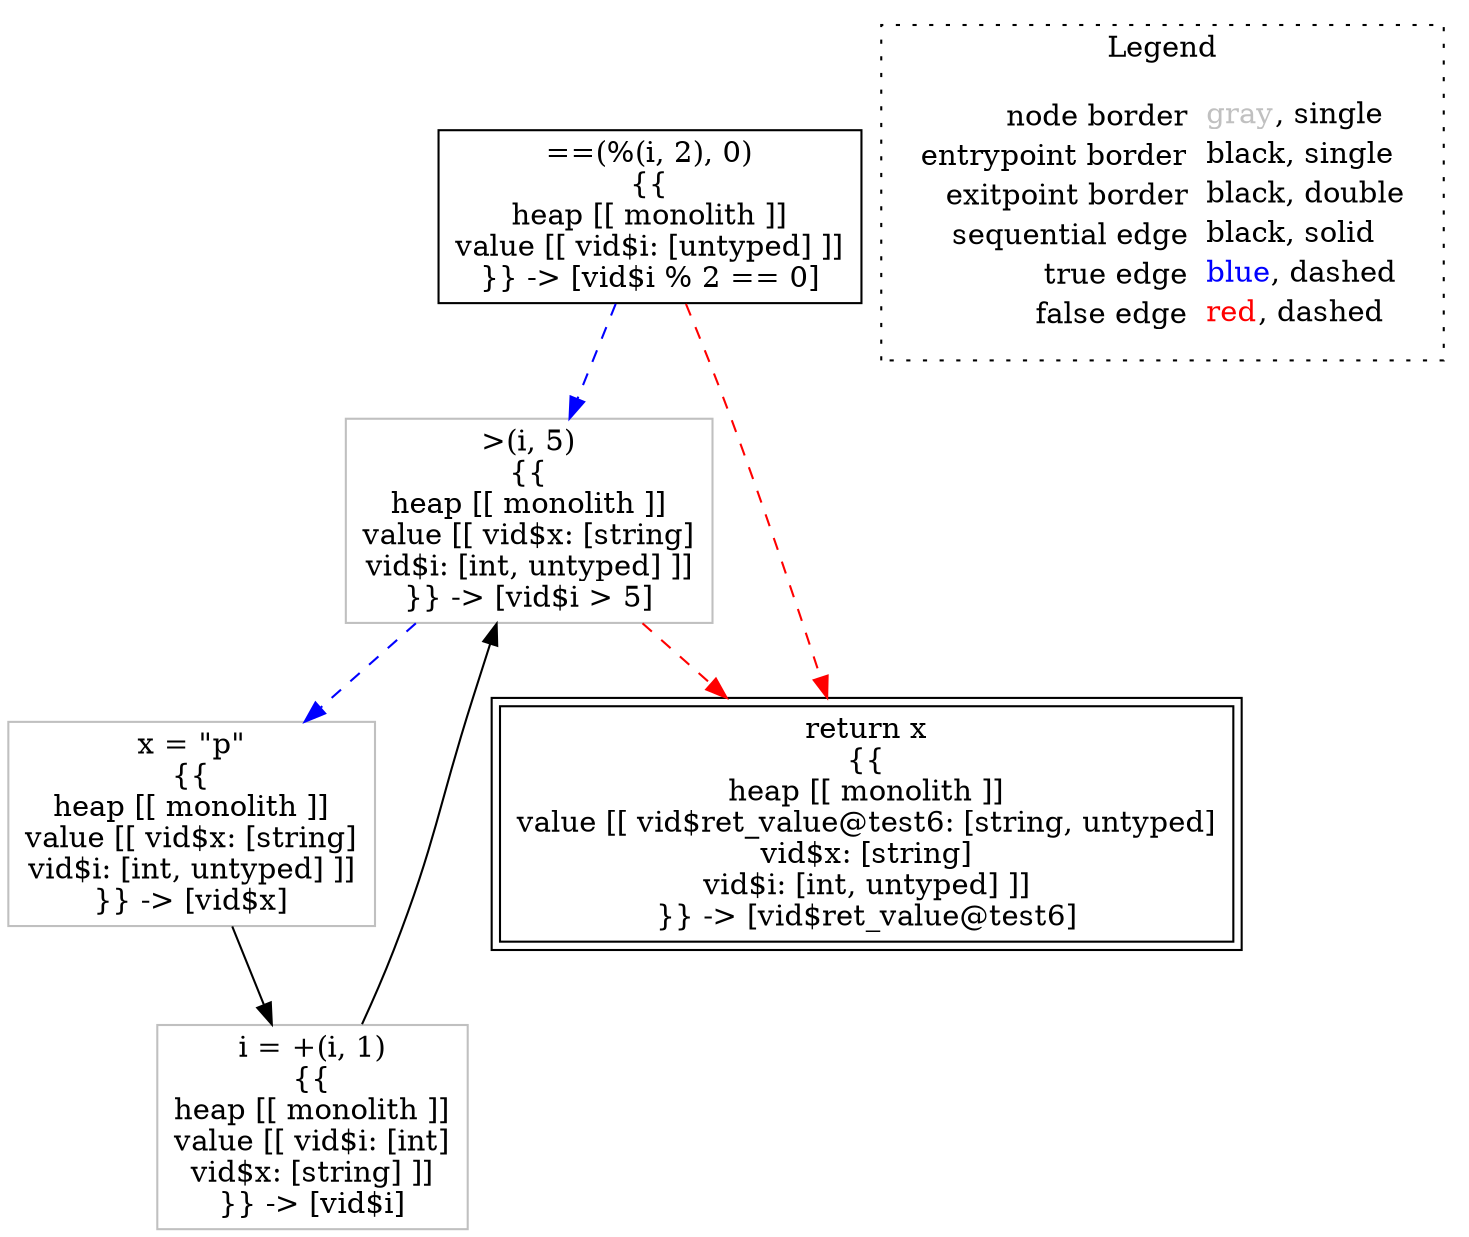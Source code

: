 digraph {
	"node0" [shape="rect",color="black",label=<==(%(i, 2), 0)<BR/>{{<BR/>heap [[ monolith ]]<BR/>value [[ vid$i: [untyped] ]]<BR/>}} -&gt; [vid$i % 2 == 0]>];
	"node1" [shape="rect",color="gray",label=<&gt;(i, 5)<BR/>{{<BR/>heap [[ monolith ]]<BR/>value [[ vid$x: [string]<BR/>vid$i: [int, untyped] ]]<BR/>}} -&gt; [vid$i &gt; 5]>];
	"node2" [shape="rect",color="gray",label=<x = &quot;p&quot;<BR/>{{<BR/>heap [[ monolith ]]<BR/>value [[ vid$x: [string]<BR/>vid$i: [int, untyped] ]]<BR/>}} -&gt; [vid$x]>];
	"node3" [shape="rect",color="black",peripheries="2",label=<return x<BR/>{{<BR/>heap [[ monolith ]]<BR/>value [[ vid$ret_value@test6: [string, untyped]<BR/>vid$x: [string]<BR/>vid$i: [int, untyped] ]]<BR/>}} -&gt; [vid$ret_value@test6]>];
	"node4" [shape="rect",color="gray",label=<i = +(i, 1)<BR/>{{<BR/>heap [[ monolith ]]<BR/>value [[ vid$i: [int]<BR/>vid$x: [string] ]]<BR/>}} -&gt; [vid$i]>];
	"node1" -> "node2" [color="blue",style="dashed"];
	"node1" -> "node3" [color="red",style="dashed"];
	"node2" -> "node4" [color="black"];
	"node0" -> "node1" [color="blue",style="dashed"];
	"node0" -> "node3" [color="red",style="dashed"];
	"node4" -> "node1" [color="black"];
subgraph cluster_legend {
	label="Legend";
	style=dotted;
	node [shape=plaintext];
	"legend" [label=<<table border="0" cellpadding="2" cellspacing="0" cellborder="0"><tr><td align="right">node border&nbsp;</td><td align="left"><font color="gray">gray</font>, single</td></tr><tr><td align="right">entrypoint border&nbsp;</td><td align="left"><font color="black">black</font>, single</td></tr><tr><td align="right">exitpoint border&nbsp;</td><td align="left"><font color="black">black</font>, double</td></tr><tr><td align="right">sequential edge&nbsp;</td><td align="left"><font color="black">black</font>, solid</td></tr><tr><td align="right">true edge&nbsp;</td><td align="left"><font color="blue">blue</font>, dashed</td></tr><tr><td align="right">false edge&nbsp;</td><td align="left"><font color="red">red</font>, dashed</td></tr></table>>];
}

}
